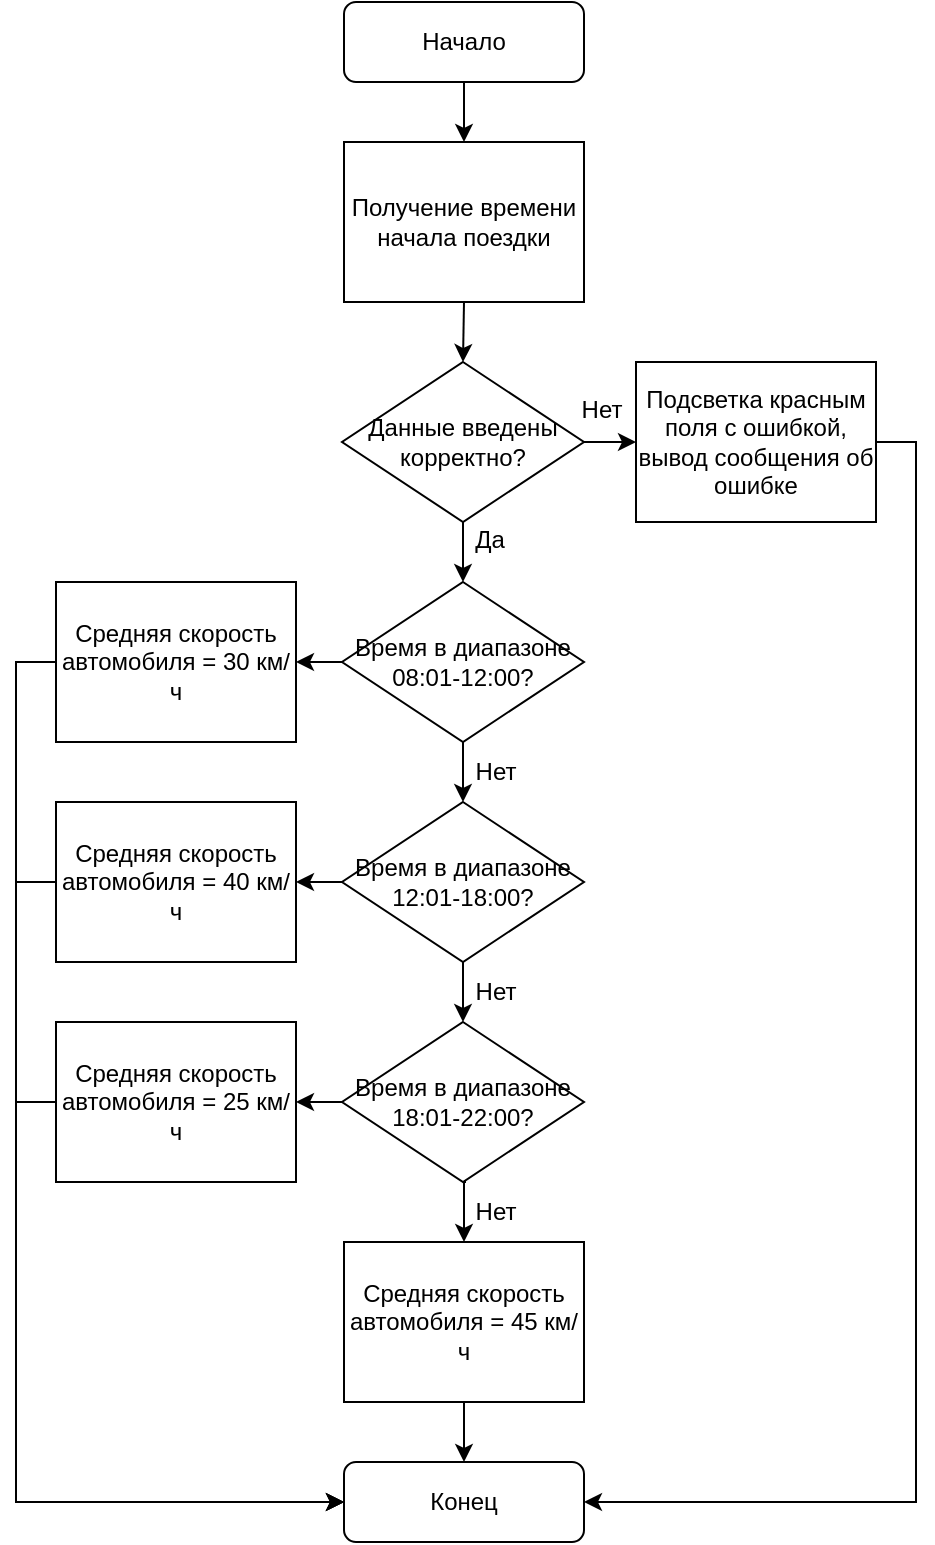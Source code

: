 <mxfile version="20.7.4" type="github">
  <diagram id="rRmtudpdEV8kB-wlNoaQ" name="Page-1">
    <mxGraphModel dx="1434" dy="746" grid="1" gridSize="10" guides="1" tooltips="1" connect="1" arrows="1" fold="1" page="1" pageScale="1" pageWidth="827" pageHeight="1169" math="0" shadow="0">
      <root>
        <mxCell id="0" />
        <mxCell id="1" parent="0" />
        <mxCell id="-dRx0avK7jPQDeboVind-4" style="edgeStyle=orthogonalEdgeStyle;rounded=0;orthogonalLoop=1;jettySize=auto;html=1;exitX=0.5;exitY=1;exitDx=0;exitDy=0;entryX=0.5;entryY=0;entryDx=0;entryDy=0;" parent="1" source="tulF2AGn9xkQMnw531Gr-1" target="-dRx0avK7jPQDeboVind-2" edge="1">
          <mxGeometry relative="1" as="geometry" />
        </mxCell>
        <mxCell id="tulF2AGn9xkQMnw531Gr-1" value="Начало" style="rounded=1;whiteSpace=wrap;html=1;" parent="1" vertex="1">
          <mxGeometry x="354" y="10" width="120" height="40" as="geometry" />
        </mxCell>
        <mxCell id="tulF2AGn9xkQMnw531Gr-2" value="Конец" style="rounded=1;whiteSpace=wrap;html=1;" parent="1" vertex="1">
          <mxGeometry x="354" y="740" width="120" height="40" as="geometry" />
        </mxCell>
        <mxCell id="-dRx0avK7jPQDeboVind-6" style="edgeStyle=orthogonalEdgeStyle;rounded=0;orthogonalLoop=1;jettySize=auto;html=1;exitX=0.5;exitY=1;exitDx=0;exitDy=0;entryX=0.5;entryY=0;entryDx=0;entryDy=0;" parent="1" source="-dRx0avK7jPQDeboVind-2" target="-dRx0avK7jPQDeboVind-5" edge="1">
          <mxGeometry relative="1" as="geometry" />
        </mxCell>
        <mxCell id="-dRx0avK7jPQDeboVind-2" value="Получение времени начала поездки" style="rounded=0;whiteSpace=wrap;html=1;" parent="1" vertex="1">
          <mxGeometry x="354" y="80" width="120" height="80" as="geometry" />
        </mxCell>
        <mxCell id="-dRx0avK7jPQDeboVind-10" style="edgeStyle=orthogonalEdgeStyle;rounded=0;orthogonalLoop=1;jettySize=auto;html=1;exitX=0.5;exitY=1;exitDx=0;exitDy=0;entryX=0.5;entryY=0;entryDx=0;entryDy=0;" parent="1" source="-dRx0avK7jPQDeboVind-5" target="-dRx0avK7jPQDeboVind-19" edge="1">
          <mxGeometry relative="1" as="geometry">
            <mxPoint x="413.5" y="300" as="targetPoint" />
          </mxGeometry>
        </mxCell>
        <mxCell id="-dRx0avK7jPQDeboVind-12" style="edgeStyle=orthogonalEdgeStyle;rounded=0;orthogonalLoop=1;jettySize=auto;html=1;exitX=1;exitY=0.5;exitDx=0;exitDy=0;entryX=0;entryY=0.5;entryDx=0;entryDy=0;" parent="1" source="-dRx0avK7jPQDeboVind-5" target="-dRx0avK7jPQDeboVind-11" edge="1">
          <mxGeometry relative="1" as="geometry" />
        </mxCell>
        <mxCell id="-dRx0avK7jPQDeboVind-5" value="Данные введены корректно?" style="rhombus;whiteSpace=wrap;html=1;" parent="1" vertex="1">
          <mxGeometry x="353" y="190" width="121" height="80" as="geometry" />
        </mxCell>
        <mxCell id="-dRx0avK7jPQDeboVind-14" style="edgeStyle=orthogonalEdgeStyle;rounded=0;orthogonalLoop=1;jettySize=auto;html=1;exitX=1;exitY=0.5;exitDx=0;exitDy=0;entryX=1;entryY=0.5;entryDx=0;entryDy=0;" parent="1" source="-dRx0avK7jPQDeboVind-11" target="tulF2AGn9xkQMnw531Gr-2" edge="1">
          <mxGeometry relative="1" as="geometry" />
        </mxCell>
        <mxCell id="-dRx0avK7jPQDeboVind-11" value="Подсветка красным поля с ошибкой, вывод сообщения об ошибке" style="rounded=0;whiteSpace=wrap;html=1;" parent="1" vertex="1">
          <mxGeometry x="500" y="190" width="120" height="80" as="geometry" />
        </mxCell>
        <mxCell id="-dRx0avK7jPQDeboVind-15" value="Да" style="text;html=1;strokeColor=none;fillColor=none;align=center;verticalAlign=middle;whiteSpace=wrap;rounded=0;" parent="1" vertex="1">
          <mxGeometry x="397" y="264" width="60" height="30" as="geometry" />
        </mxCell>
        <mxCell id="-dRx0avK7jPQDeboVind-16" value="Нет" style="text;html=1;strokeColor=none;fillColor=none;align=center;verticalAlign=middle;whiteSpace=wrap;rounded=0;" parent="1" vertex="1">
          <mxGeometry x="453" y="199" width="60" height="30" as="geometry" />
        </mxCell>
        <mxCell id="-dRx0avK7jPQDeboVind-40" style="edgeStyle=orthogonalEdgeStyle;rounded=0;orthogonalLoop=1;jettySize=auto;html=1;exitX=0;exitY=0.5;exitDx=0;exitDy=0;entryX=1;entryY=0.5;entryDx=0;entryDy=0;" parent="1" target="-dRx0avK7jPQDeboVind-36" edge="1">
          <mxGeometry relative="1" as="geometry">
            <mxPoint x="353" y="340" as="sourcePoint" />
          </mxGeometry>
        </mxCell>
        <mxCell id="-dRx0avK7jPQDeboVind-24" style="edgeStyle=orthogonalEdgeStyle;rounded=0;orthogonalLoop=1;jettySize=auto;html=1;exitX=0.5;exitY=1;exitDx=0;exitDy=0;entryX=0.5;entryY=0;entryDx=0;entryDy=0;" parent="1" source="-dRx0avK7jPQDeboVind-19" target="-dRx0avK7jPQDeboVind-20" edge="1">
          <mxGeometry relative="1" as="geometry" />
        </mxCell>
        <mxCell id="-dRx0avK7jPQDeboVind-41" style="edgeStyle=orthogonalEdgeStyle;rounded=0;orthogonalLoop=1;jettySize=auto;html=1;exitX=0;exitY=0.5;exitDx=0;exitDy=0;entryX=1;entryY=0.5;entryDx=0;entryDy=0;" parent="1" source="-dRx0avK7jPQDeboVind-19" target="-dRx0avK7jPQDeboVind-37" edge="1">
          <mxGeometry relative="1" as="geometry" />
        </mxCell>
        <mxCell id="-dRx0avK7jPQDeboVind-19" value="&lt;div&gt;Время в диапазоне&lt;/div&gt;&lt;div&gt;08:01-12:00? &lt;/div&gt;" style="rhombus;whiteSpace=wrap;html=1;" parent="1" vertex="1">
          <mxGeometry x="353" y="300" width="121" height="80" as="geometry" />
        </mxCell>
        <mxCell id="-dRx0avK7jPQDeboVind-25" style="edgeStyle=orthogonalEdgeStyle;rounded=0;orthogonalLoop=1;jettySize=auto;html=1;exitX=0.5;exitY=1;exitDx=0;exitDy=0;entryX=0.5;entryY=0;entryDx=0;entryDy=0;" parent="1" source="-dRx0avK7jPQDeboVind-20" target="-dRx0avK7jPQDeboVind-21" edge="1">
          <mxGeometry relative="1" as="geometry" />
        </mxCell>
        <mxCell id="-dRx0avK7jPQDeboVind-42" style="edgeStyle=orthogonalEdgeStyle;rounded=0;orthogonalLoop=1;jettySize=auto;html=1;exitX=0;exitY=0.5;exitDx=0;exitDy=0;entryX=1;entryY=0.5;entryDx=0;entryDy=0;" parent="1" source="-dRx0avK7jPQDeboVind-20" target="-dRx0avK7jPQDeboVind-38" edge="1">
          <mxGeometry relative="1" as="geometry" />
        </mxCell>
        <mxCell id="-dRx0avK7jPQDeboVind-20" value="&lt;div&gt;Время в диапазоне&lt;/div&gt;&lt;div&gt;12:01-18:00? &lt;/div&gt;" style="rhombus;whiteSpace=wrap;html=1;" parent="1" vertex="1">
          <mxGeometry x="353" y="410" width="121" height="80" as="geometry" />
        </mxCell>
        <mxCell id="-dRx0avK7jPQDeboVind-43" style="edgeStyle=orthogonalEdgeStyle;rounded=0;orthogonalLoop=1;jettySize=auto;html=1;exitX=0;exitY=0.5;exitDx=0;exitDy=0;entryX=1;entryY=0.5;entryDx=0;entryDy=0;" parent="1" source="-dRx0avK7jPQDeboVind-21" target="-dRx0avK7jPQDeboVind-39" edge="1">
          <mxGeometry relative="1" as="geometry" />
        </mxCell>
        <mxCell id="-dRx0avK7jPQDeboVind-21" value="&lt;div&gt;Время в диапазоне&lt;/div&gt;&lt;div&gt;18:01-22:00? &lt;/div&gt;" style="rhombus;whiteSpace=wrap;html=1;" parent="1" vertex="1">
          <mxGeometry x="353" y="520" width="121" height="80" as="geometry" />
        </mxCell>
        <mxCell id="-dRx0avK7jPQDeboVind-29" value="Нет" style="text;html=1;strokeColor=none;fillColor=none;align=center;verticalAlign=middle;whiteSpace=wrap;rounded=0;" parent="1" vertex="1">
          <mxGeometry x="400" y="380" width="60" height="30" as="geometry" />
        </mxCell>
        <mxCell id="-dRx0avK7jPQDeboVind-30" value="Нет" style="text;html=1;strokeColor=none;fillColor=none;align=center;verticalAlign=middle;whiteSpace=wrap;rounded=0;" parent="1" vertex="1">
          <mxGeometry x="400" y="490" width="60" height="30" as="geometry" />
        </mxCell>
        <mxCell id="-dRx0avK7jPQDeboVind-35" style="edgeStyle=orthogonalEdgeStyle;rounded=0;orthogonalLoop=1;jettySize=auto;html=1;exitX=0.25;exitY=0;exitDx=0;exitDy=0;entryX=0.5;entryY=0;entryDx=0;entryDy=0;" parent="1" source="-dRx0avK7jPQDeboVind-31" target="-dRx0avK7jPQDeboVind-33" edge="1">
          <mxGeometry relative="1" as="geometry" />
        </mxCell>
        <mxCell id="-dRx0avK7jPQDeboVind-31" value="Нет" style="text;html=1;strokeColor=none;fillColor=none;align=center;verticalAlign=middle;whiteSpace=wrap;rounded=0;" parent="1" vertex="1">
          <mxGeometry x="400" y="600" width="60" height="30" as="geometry" />
        </mxCell>
        <mxCell id="-dRx0avK7jPQDeboVind-34" style="edgeStyle=orthogonalEdgeStyle;rounded=0;orthogonalLoop=1;jettySize=auto;html=1;exitX=0.5;exitY=1;exitDx=0;exitDy=0;entryX=0.5;entryY=0;entryDx=0;entryDy=0;" parent="1" source="-dRx0avK7jPQDeboVind-33" target="tulF2AGn9xkQMnw531Gr-2" edge="1">
          <mxGeometry relative="1" as="geometry" />
        </mxCell>
        <mxCell id="-dRx0avK7jPQDeboVind-33" value="Средняя скорость автомобиля = 45 км/ч" style="rounded=0;whiteSpace=wrap;html=1;" parent="1" vertex="1">
          <mxGeometry x="354" y="630" width="120" height="80" as="geometry" />
        </mxCell>
        <mxCell id="-dRx0avK7jPQDeboVind-45" style="edgeStyle=orthogonalEdgeStyle;rounded=0;orthogonalLoop=1;jettySize=auto;html=1;exitX=0;exitY=0.5;exitDx=0;exitDy=0;entryX=0;entryY=0.5;entryDx=0;entryDy=0;" parent="1" source="-dRx0avK7jPQDeboVind-37" target="tulF2AGn9xkQMnw531Gr-2" edge="1">
          <mxGeometry relative="1" as="geometry" />
        </mxCell>
        <mxCell id="-dRx0avK7jPQDeboVind-37" value="Средняя скорость автомобиля = 30 км/ч" style="rounded=0;whiteSpace=wrap;html=1;" parent="1" vertex="1">
          <mxGeometry x="210" y="300" width="120" height="80" as="geometry" />
        </mxCell>
        <mxCell id="-dRx0avK7jPQDeboVind-46" style="edgeStyle=orthogonalEdgeStyle;rounded=0;orthogonalLoop=1;jettySize=auto;html=1;exitX=0;exitY=0.5;exitDx=0;exitDy=0;entryX=0;entryY=0.5;entryDx=0;entryDy=0;" parent="1" source="-dRx0avK7jPQDeboVind-38" target="tulF2AGn9xkQMnw531Gr-2" edge="1">
          <mxGeometry relative="1" as="geometry" />
        </mxCell>
        <mxCell id="-dRx0avK7jPQDeboVind-38" value="Средняя скорость автомобиля = 40 км/ч" style="rounded=0;whiteSpace=wrap;html=1;" parent="1" vertex="1">
          <mxGeometry x="210" y="410" width="120" height="80" as="geometry" />
        </mxCell>
        <mxCell id="-dRx0avK7jPQDeboVind-49" style="edgeStyle=orthogonalEdgeStyle;rounded=0;orthogonalLoop=1;jettySize=auto;html=1;exitX=0;exitY=0.5;exitDx=0;exitDy=0;entryX=0;entryY=0.5;entryDx=0;entryDy=0;" parent="1" source="-dRx0avK7jPQDeboVind-39" target="tulF2AGn9xkQMnw531Gr-2" edge="1">
          <mxGeometry relative="1" as="geometry" />
        </mxCell>
        <mxCell id="-dRx0avK7jPQDeboVind-39" value="Средняя скорость автомобиля = 25 км/ч" style="rounded=0;whiteSpace=wrap;html=1;" parent="1" vertex="1">
          <mxGeometry x="210" y="520" width="120" height="80" as="geometry" />
        </mxCell>
      </root>
    </mxGraphModel>
  </diagram>
</mxfile>
